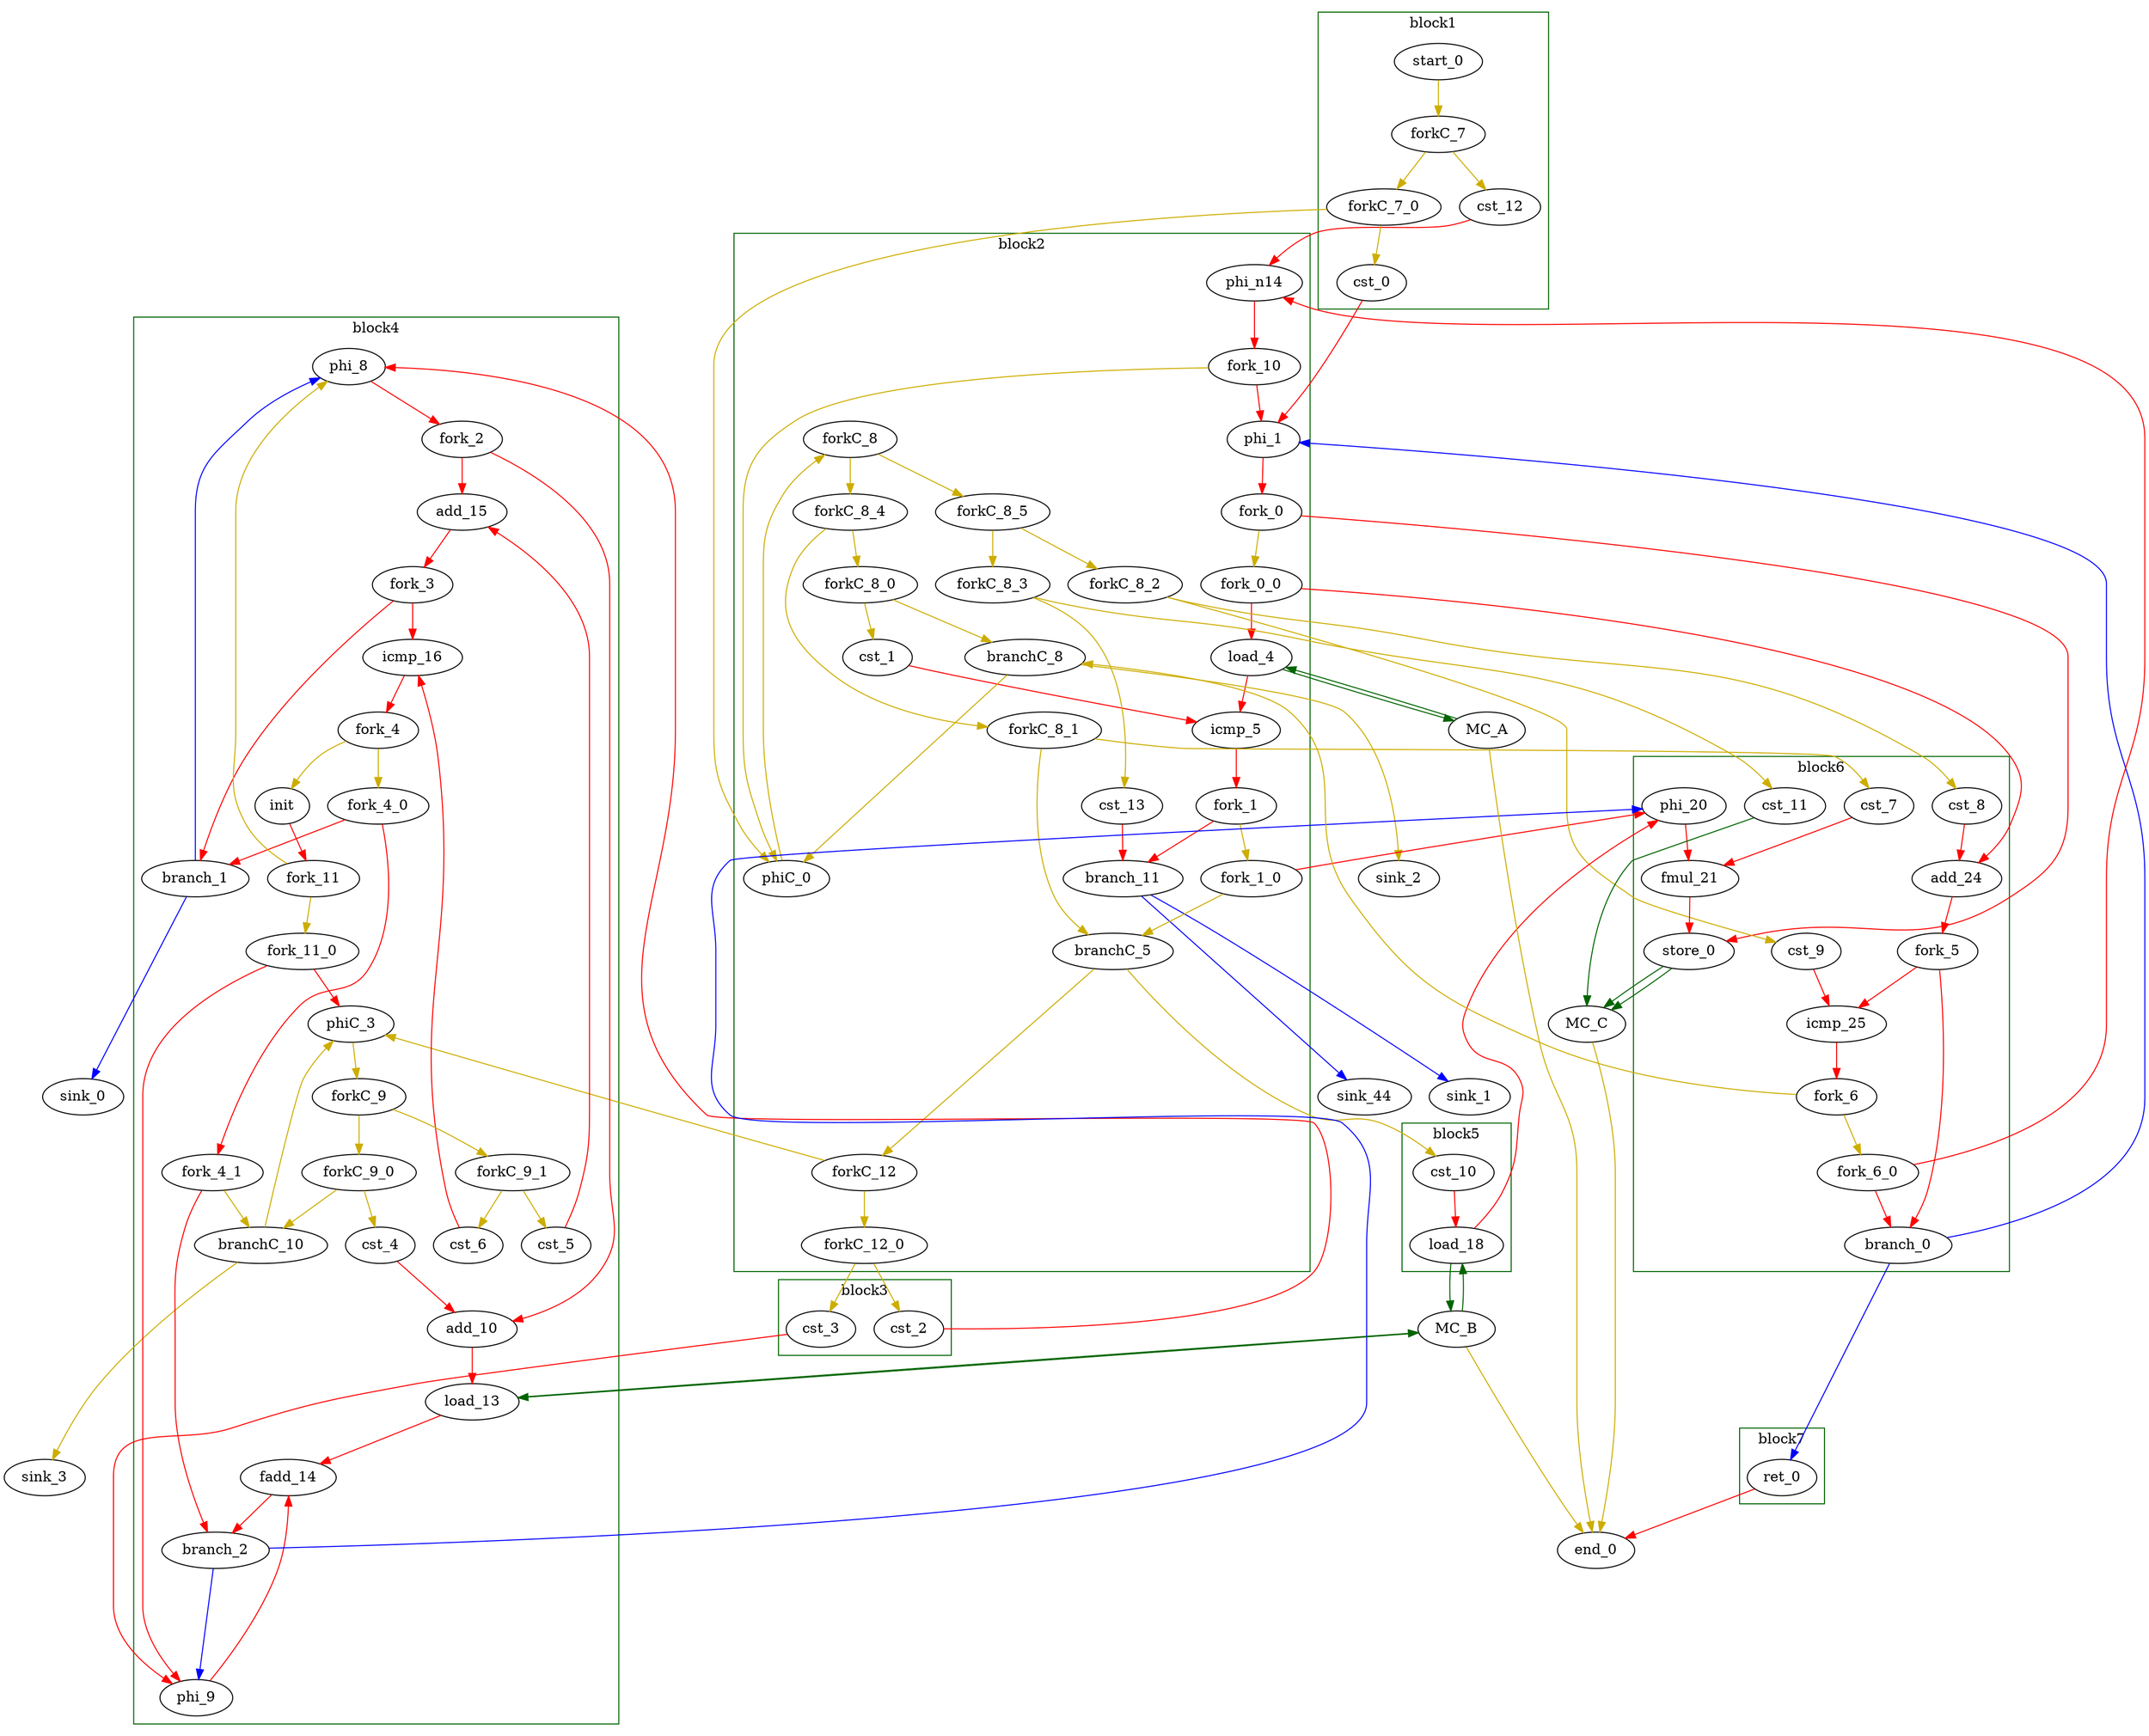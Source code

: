 Digraph G {
	splines=spline;
//DHLS version: 0.1.1" [shape = "none" pos = "20,20!"]

	subgraph cluster_0 {
	color = "darkgreen";
		label = "block1";
		"cst_0" [type = "Constant", bbID= 1, in = "in1:32", out = "out1:32", value = "0x00000000", tagged=false, taggers_num=0, tagger_id=-1];
		"start_0" [type = "Entry", control= "true", bbID= 1, in = "in1:0", out = "out1:0", tagged=false, taggers_num=0, tagger_id=-1];
		"cst_12" [type = "Constant", bbID= 1, in = "in1:32", out = "out1:32", value = "0x00000000", tagged=false, taggers_num=0, tagger_id=-1];
		"forkC_7_0" [type = "fork Bool 2", bbID= 1, in = "in1:0", out = "out1:0 out2:0", tagged = false, taggers_num = 0, tagger_id = -1];
		"forkC_7" [type = "fork Bool 2", bbID= 1, in = "in1:0", out = "out1:0 out2:0", tagged = false, taggers_num = 0, tagger_id = -1];

	}

	subgraph cluster_1 {
	color = "darkgreen";
		label = "block2";
		"phi_1" [type = "mux T", bbID= 2, in = "in1?:1 in2:32 in3:32 ", out = "out1:32", delay=0.366, tagged=false, taggers_num=0, tagger_id=-1];
		"load_4" [type = "Operator", bbID= 2, op = "mc_load_op",bbID= 2, portId= 0, offset= 0, in = "in1:32 in2:32", out = "out1:32 out2:32 ", delay=0.000, latency=2, II=1, tagged=false, taggers_num=0, tagger_id=-1];
		"cst_1" [type = "Constant", bbID= 2, in = "in1:32", out = "out1:32", value = "0x00000000", tagged=false, taggers_num=0, tagger_id=-1];
		"icmp_5" [type = "Operator", bbID= 2, op = "icmp_sgt_op", in = "in1:32 in2:32 ", out = "out1:1 ", delay=1.530, latency=0, II=1, tagged=false, taggers_num=0, tagger_id=-1];
		"phiC_0" [type = "mux T", bbID= 2, in = "in1?:1 in2:0 in3:0 ", out = "out1:0", delay=0.166, tagged=false, taggers_num=0, tagger_id=-1];
		"phi_n14" [type = "Merge", bbID= 2, in = "in1:32 in2:32 ", out = "out1:32", delay=0.366, tagged=false, taggers_num=0, tagger_id=-1];
		"branchC_5" [type = "branch T", bbID= 2,  in = "in1:0 in2?:1*i", out = "out1+:0 out2-:0", tagged=false, taggers_num=0, tagger_id=-1];
		"branchC_8" [type = "branch T", bbID= 2,  in = "in1:0 in2?:1*i", out = "out1+:0 out2-:0", tagged=false, taggers_num=0, tagger_id=-1];
		"cst_13" [type = "Constant", bbID= 2, in = "in1:32", out = "out1:32", value = "0x00000000", tagged=false, taggers_num=0, tagger_id=-1];
		"branch_11" [type = "branch T", bbID= 2,  in = "in1:32 in2?:1", out = "out1+:32 out2-:32", tagged=false, taggers_num=0, tagger_id=-1];
		"fork_0_0" [type = "fork Bool 2", bbID= 2, in = "in1:32", out = "out1:32 out2:32", tagged = false, taggers_num = 0, tagger_id = -1];
		"fork_0" [type = "fork Bool 2", bbID= 2, in = "in1:32", out = "out1:32 out2:32", tagged = false, taggers_num = 0, tagger_id = -1];
		"fork_1_0" [type = "fork Bool 2", bbID= 2, in = "in1:32", out = "out1:32 out2:32", tagged = false, taggers_num = 0, tagger_id = -1];
		"fork_1" [type = "fork Bool 2", bbID= 2, in = "in1:32", out = "out1:32 out2:32", tagged = false, taggers_num = 0, tagger_id = -1];
		"forkC_8_0" [type = "fork Bool 2", bbID= 2, in = "in1:0", out = "out1:0 out2:0", tagged = false, taggers_num = 0, tagger_id = -1];
		"forkC_8_1" [type = "fork Bool 2", bbID= 2, in = "in1:0", out = "out1:0 out2:0", tagged = false, taggers_num = 0, tagger_id = -1];
		"forkC_8_2" [type = "fork Bool 2", bbID= 2, in = "in1:0", out = "out1:0 out2:0", tagged = false, taggers_num = 0, tagger_id = -1];
		"forkC_8_3" [type = "fork Bool 2", bbID= 2, in = "in1:0", out = "out1:0 out2:0", tagged = false, taggers_num = 0, tagger_id = -1];
		"forkC_8_4" [type = "fork Bool 2", bbID= 2, in = "in1:0", out = "out1:0 out2:0", tagged = false, taggers_num = 0, tagger_id = -1];
		"forkC_8_5" [type = "fork Bool 2", bbID= 2, in = "in1:0", out = "out1:0 out2:0", tagged = false, taggers_num = 0, tagger_id = -1];
		"forkC_8" [type = "fork Bool 2", bbID= 2, in = "in1:0", out = "out1:0 out2:0", tagged = false, taggers_num = 0, tagger_id = -1];
		"fork_10" [type = "fork Bool 2", bbID= 2, in = "in1:32", out = "out1:32 out2:32 ", tagged=false, taggers_num=0, tagger_id=-1];
		"forkC_12_0" [type = "fork Bool 2", bbID= 2, in = "in1:0", out = "out1:0 out2:0", tagged = false, taggers_num = 1, tagger_id = -1];
		"forkC_12" [type = "fork Bool 2", bbID= 2, in = "in1:0", out = "out1:0 out2:0", tagged = false, taggers_num = 1, tagger_id = -1];

	}

	subgraph cluster_2 {
	color = "darkgreen";
		label = "block3";
		"cst_2" [type = "Constant", bbID= 3, in = "in1:32", out = "out1:32", value = "0x00000000", tagged=false, taggers_num=0, tagger_id=-1];
		"cst_3" [type = "Constant", bbID= 3, in = "in1:32", out = "out1:32", value = "0x00000000", tagged=false, taggers_num=0, tagger_id=-1];

	}

	subgraph cluster_3 {
	color = "darkgreen";
		label = "block4";
		"phi_8" [type = "mux T", bbID= 4, in = "in1?:1 in2:32 in3:32 ", out = "out1:32", delay=0.366, tagged=false, taggers_num=0, tagger_id=-1];
		"phi_9" [type = "mux T", bbID= 4, in = "in1?:1 in2:32 in3:32 ", out = "out1:32", delay=0.366, tagged=false, taggers_num=0, tagger_id=-1];
		"cst_4" [type = "Constant", bbID= 4, in = "in1:32", out = "out1:32", value = "0x00000001", tagged=false, taggers_num=0, tagger_id=-1];
		"add_10" [type = "Operator", bbID= 4, op = "add_op", in = "in1:32 in2:32 ", out = "out1:32 ", delay=1.693, latency=0, II=1, tagged=false, taggers_num=0, tagger_id=-1];
		"load_13" [type = "Operator", bbID= 4, op = "mc_load_op",bbID= 4, portId= 0, offset= 0, in = "in1:32 in2:32", out = "out1:32 out2:32 ", delay=0.000, latency=2, II=1, tagged=false, taggers_num=0, tagger_id=-1];
		"fadd_14" [type = "Operator", bbID= 4, op = "fadd_op", in = "in1:32 in2:32 ", out = "out1:32 ", delay=0.966, latency=10, II=1, tagged=false, taggers_num=0, tagger_id=-1];
		"cst_5" [type = "Constant", bbID= 4, in = "in1:32", out = "out1:32", value = "0x00000001", tagged=false, taggers_num=0, tagger_id=-1];
		"add_15" [type = "Operator", bbID= 4, op = "add_op", in = "in1:32 in2:32 ", out = "out1:32 ", delay=1.693, latency=0, II=1, tagged=false, taggers_num=0, tagger_id=-1];
		"cst_6" [type = "Constant", bbID= 4, in = "in1:32", out = "out1:32", value = "0x00000005", tagged=false, taggers_num=0, tagger_id=-1];
		"icmp_16" [type = "Operator", bbID= 4, op = "icmp_ult_op", in = "in1:32 in2:32 ", out = "out1:1 ", delay=1.530, latency=0, II=1, tagged=false, taggers_num=0, tagger_id=-1];
		"phiC_3" [type = "mux Bool", bbID= 4, in = "in1?:1 in2:0 in3:0 ", out = "out1:0", delay=0.166, tagged=false, taggers_num=0, tagger_id=-1];
		"branch_1" [type = "branch T", bbID= 4,  in = "in1:32 in2?:1", out = "out1+:32 out2-:32", tagged=false, taggers_num=0, tagger_id=-1];
		"init" [type = "init Bool false", bbID= 4, in = "in1:32 ", out = "out1:32", delay=0.366, tagged=false, taggers_num=0, tagger_id=-1];
		"branch_2" [type = "branch T", bbID= 4,  in = "in1:32 in2?:1", out = "out1+:32 out2-:32", tagged=false, taggers_num=0, tagger_id=-1];
		"branchC_10" [type = "branch Bool", bbID= 4,  in = "in1:0 in2?:1", out = "out1+:0 out2-:0", tagged=false, taggers_num=0, tagger_id=-1];
		"fork_2" [type = "fork Bool 2", bbID= 4, in = "in1:32", out = "out1:32 out2:32 ", tagged=false, taggers_num=0, tagger_id=-1];
		"fork_3" [type = "fork Bool 2", bbID= 4, in = "in1:32", out = "out1:32 out2:32 ", tagged=false, taggers_num=0, tagger_id=-1];
		"fork_4_0" [type = "fork Bool 2", bbID= 4, in = "in1:32", out = "out1:32 out2:32", tagged = false, taggers_num = 0, tagger_id = -1];
		"fork_4_1" [type = "fork Bool 2", bbID= 4, in = "in1:32", out = "out1:32 out2:32", tagged = false, taggers_num = 0, tagger_id = -1];
		"fork_4" [type = "fork Bool 2", bbID= 4, in = "in1:32", out = "out1:32 out2:32", tagged = false, taggers_num = 0, tagger_id = -1];
		"forkC_9_0" [type = "fork Bool 2", bbID= 4, in = "in1:0", out = "out1:0 out2:0", tagged = false, taggers_num = 0, tagger_id = -1];
		"forkC_9_1" [type = "fork Bool 2", bbID= 4, in = "in1:0", out = "out1:0 out2:0", tagged = false, taggers_num = 0, tagger_id = -1];
		"forkC_9" [type = "fork Bool 2", bbID= 4, in = "in1:0", out = "out1:0 out2:0", tagged = false, taggers_num = 0, tagger_id = -1];
		"fork_11_0" [type = "fork Bool 2", bbID= 4, in = "in1:32", out = "out1:32 out2:32", tagged = false, taggers_num = 0, tagger_id = -1];
		"fork_11" [type = "fork Bool 2", bbID= 4, in = "in1:32", out = "out1:32 out2:32", tagged = false, taggers_num = 0, tagger_id = -1];

	}

	subgraph cluster_4 {
	color = "darkgreen";
		label = "block5";
		"load_18" [type = "Operator", bbID= 5, op = "mc_load_op",bbID= 5, portId= 1, offset= 0, in = "in1:32 in2:32", out = "out1:32 out2:32 ", delay=0.000, latency=2, II=1, tagged=false, taggers_num=0, tagger_id=-1];
		"cst_10" [type = "Constant", bbID= 5, in = "in1:32", out = "out1:32", value = "0x00000000", tagged=false, taggers_num=0, tagger_id=-1];

	}

	subgraph cluster_5 {
	color = "darkgreen";
		label = "block6";
		"phi_20" [type = "mux T", bbID= 6, in = "in1?:1 in2:32 in3:32 ", out = "out1:32", delay=0.366, tagged=false, taggers_num=0, tagger_id=-1];
		"cst_7" [type = "Constant", bbID= 6, in = "in1:32", out = "out1:32", value = "0x40000000", tagged=false, taggers_num=0, tagger_id=-1];
		"fmul_21" [type = "Operator", bbID= 6, op = "fmul_op", in = "in1:32 in2:32 ", out = "out1:32 ", delay=0.966, latency=6, II=1, tagged=false, taggers_num=0, tagger_id=-1];
		"store_0" [type = "Operator", bbID= 6, op = "mc_store_op",bbID= 6, portId= 0, offset= 0, in = "in1:32 in2:32 ", out = "out1:32 out2:32 ", delay=0.000, latency=0, II=1, tagged=false, taggers_num=0, tagger_id=-1];
		"cst_8" [type = "Constant", bbID= 6, in = "in1:32", out = "out1:32", value = "0x00000001", tagged=false, taggers_num=0, tagger_id=-1];
		"add_24" [type = "Operator", bbID= 6, op = "add_op", in = "in1:32 in2:32 ", out = "out1:32 ", delay=1.693, latency=0, II=1, tagged=false, taggers_num=0, tagger_id=-1];
		"cst_9" [type = "Constant", bbID= 6, in = "in1:32", out = "out1:32", value = "0x00000032", tagged=false, taggers_num=0, tagger_id=-1];
		"icmp_25" [type = "Operator", bbID= 6, op = "icmp_ult_op", in = "in1:32 in2:32 ", out = "out1:1 ", delay=1.530, latency=0, II=1, tagged=false, taggers_num=0, tagger_id=-1];
		"cst_11" [type = "Constant", bbID= 6, in = "in1:32", out = "out1:32", value = "0x00000001", tagged=false, taggers_num=0, tagger_id=-1];
		"branch_0" [type = "branch T", bbID= 6,  in = "in1:32 in2?:1*i", out = "out1+:32 out2-:32", tagged=false, taggers_num=0, tagger_id=-1];
		"fork_5" [type = "fork Bool 2", bbID= 6, in = "in1:32", out = "out1:32 out2:32 ", tagged=false, taggers_num=0, tagger_id=-1];
		"fork_6_0" [type = "fork Bool 2", bbID= 6, in = "in1:32", out = "out1:32 out2:32", tagged = false, taggers_num = 0, tagger_id = -1];
		"fork_6" [type = "fork Bool 2", bbID= 6, in = "in1:32", out = "out1:32 out2:32", tagged = false, taggers_num = 0, tagger_id = -1];

	}

	subgraph cluster_6 {
	color = "darkgreen";
		label = "block7";
		"ret_0" [type = "Operator", bbID= 7, op = "ret_op", in = "in1:32 ", out = "out1:32 ", delay=0.000, latency=0, II=1, tagged=false, taggers_num=0, tagger_id=-1];

	}
	"MC_A" [type = "MC", bbID= 0, in = "in1:32*l0a ", out = "out1:32*l0d out2:0*e ", memory = "A", bbcount = 0, ldcount = 1, stcount = 0];
	"MC_B" [type = "MC", bbID= 0, in = "in1:32*l0a in2:32*l1a ", out = "out1:32*l0d out2:32*l1d out3:0*e ", memory = "B", bbcount = 0, ldcount = 2, stcount = 0];
	"MC_C" [type = "MC", bbID= 0, in = "in1:32*c0 in2:32*s0a in3:32*s0d ", out = "out1:0*e ", memory = "C", bbcount = 1, ldcount = 0, stcount = 1];
	"sink_0" [type = "Sink", bbID= 0, in = "in1:32"];
	"sink_1" [type = "Sink", bbID= 0, in = "in1:32"];
	"sink_44" [type = "Sink", bbID= 0, in = "in1:32"];
	"sink_2" [type = "Sink", bbID= 0, in = "in1:0"];
	"sink_3" [type = "Sink", bbID= 0, in = "in1:0"];
	"end_0" [type = "Exit", bbID= 0, in = "in1:0*e in2:0*e in3:0*e  in4:32 ", out = "out1:32" ];

	"load_4" -> "MC_A" [color = "darkgreen", mem_address = "true", from = "out2", to = "in1"];
	"MC_A" -> "load_4" [color = "darkgreen", mem_address = "false", from = "out1", to = "in1"];
	"load_13" -> "MC_B" [color = "darkgreen", mem_address = "true", from = "out2", to = "in1"];
	"MC_B" -> "load_13" [color = "darkgreen", mem_address = "false", from = "out1", to = "in1"];
	"load_18" -> "MC_B" [color = "darkgreen", mem_address = "true", from = "out2", to = "in2"];
	"MC_B" -> "load_18" [color = "darkgreen", mem_address = "false", from = "out2", to = "in1"];
	"store_0" -> "MC_C" [color = "darkgreen", mem_address = "true", from = "out2", to = "in2"];
	"store_0" -> "MC_C" [color = "darkgreen", mem_address = "false", from = "out1", to = "in3"];
	"MC_A" -> "end_0" [color = "gold3", from = "out2", to = "in1"];
	"MC_B" -> "end_0" [color = "gold3", from = "out3", to = "in2"];
	"cst_11" -> "MC_C" [color = "darkgreen", from = "out1", to = "in1"];
	"MC_C" -> "end_0" [color = "gold3", from = "out1", to = "in3"];
	"cst_0" -> "phi_1" [color = "red", from = "out1", to = "in2"];
	"phi_1" -> "fork_0" [color = "red", from = "out1", to = "in1"];
	"load_4" -> "icmp_5" [color = "red", from = "out1", to = "in1"];
	"cst_1" -> "icmp_5" [color = "red", from = "out1", to = "in2"];
	"icmp_5" -> "fork_1" [color = "red", from = "out1", to = "in1"];
	"cst_2" -> "phi_8" [color = "red", from = "out1", to = "in2"];
	"phi_8" -> "fork_2" [color = "red", from = "out1", to = "in1"];
	"cst_3" -> "phi_9" [color = "red", from = "out1", to = "in2"];
	"phi_9" -> "fadd_14" [color = "red", from = "out1", to = "in1"];
	"cst_4" -> "add_10" [color = "red", from = "out1", to = "in2"];
	"add_10" -> "load_13" [color = "red", from = "out1", to = "in2"];
	"load_13" -> "fadd_14" [color = "red", from = "out1", to = "in2"];
	"fadd_14" -> "branch_2" [color = "red", from = "out1", to = "in1"];
	"cst_5" -> "add_15" [color = "red", from = "out1", to = "in2"];
	"add_15" -> "fork_3" [color = "red", from = "out1", to = "in1"];
	"cst_6" -> "icmp_16" [color = "red", from = "out1", to = "in2"];
	"icmp_16" -> "fork_4" [color = "red", from = "out1", to = "in1"];
	"load_18" -> "phi_20" [color = "red", from = "out1", to = "in2"];
	"phi_20" -> "fmul_21" [color = "red", from = "out1", to = "in1"];
	"cst_7" -> "fmul_21" [color = "red", from = "out1", to = "in2"];
	"fmul_21" -> "store_0" [color = "red", from = "out1", to = "in1"];
	"cst_8" -> "add_24" [color = "red", from = "out1", to = "in2"];
	"add_24" -> "fork_5" [color = "red", from = "out1", to = "in1"];
	"cst_9" -> "icmp_25" [color = "red", from = "out1", to = "in2"];
	"icmp_25" -> "fork_6" [color = "red", from = "out1", to = "in1"];
	"ret_0" -> "end_0" [color = "red", from = "out1", to = "in4"];
	"cst_10" -> "load_18" [color = "red", from = "out1", to = "in2"];
	"start_0" -> "forkC_7" [color = "gold3", from = "out1", to = "in1"];
	"phiC_0" -> "forkC_8" [color = "gold3", from = "out1", to = "in1"];
	"phiC_3" -> "forkC_9" [color = "gold3", from = "out1", to = "in1"];
	"branch_0" -> "ret_0" [color = "blue", minlen = 3, from = "out1", to = "in1"];
	"branch_0" -> "phi_1" [color = "blue", minlen = 3, from = "out2", to = "in3"];
	"phi_n14" -> "fork_10" [color = "red", from = "out1", to = "in1"];
	"cst_12" -> "phi_n14" [color = "red", from = "out1", to = "in1"];
	"branch_1" -> "sink_0" [color = "blue", minlen = 3, from = "out2", to = "in1"];
	"branch_1" -> "phi_8" [color = "blue", minlen = 3, from = "out1", to = "in3"];
	"init" -> "fork_11" [color = "red", from = "out1", to = "in1"];
	"branch_2" -> "phi_20" [color = "blue", minlen = 3, from = "out2", to = "in3"];
	"branch_2" -> "phi_9" [color = "blue", minlen = 3, from = "out1", to = "in3"];
	"branchC_5" -> "cst_10" [color = "gold3", minlen = 3, from = "out1", to = "in1"];
	"branchC_5" -> "forkC_12" [color = "gold3", minlen = 3, from = "out2", to = "in1"];
	"branchC_8" -> "sink_2" [color = "gold3", minlen = 3, from = "out1", to = "in1"];
	"branchC_8" -> "phiC_0" [color = "gold3", minlen = 3, from = "out2", to = "in3"];
	"branchC_10" -> "sink_3" [color = "gold3", minlen = 3, from = "out2", to = "in1"];
	"branchC_10" -> "phiC_3" [color = "gold3", minlen = 3, from = "out1", to = "in3"];
	"cst_13" -> "branch_11" [color = "red", from = "out1", to = "in1"];
	"branch_11" -> "sink_44" [color = "blue", minlen = 3, from = "out1", to = "in1"];
	"branch_11" -> "sink_1" [color = "blue", minlen = 3, from = "out2", to = "in1"];
    "fork_0_0" -> "add_24" [color = "red", from = "out1", to = "in1"];
    "fork_0_0" -> "load_4" [color = "red", from = "out2", to = "in2"];
    "fork_0" -> store_0 [color = red, from = "out1", to = in2];
    "fork_0" -> "fork_0_0" [color = "gold3", from = "out2", to = "in1"];
    "fork_1_0" -> "branchC_5" [color = "gold3", from = "out1", to = "in2"];
    "fork_1_0" -> "phi_20" [color = "red", from = "out2", to = "in1"];
    "fork_1" -> branch_11 [color = red, from = "out1", to = in2];
    "fork_1" -> "fork_1_0" [color = "gold3", from = "out2", to = "in1"];
	"fork_2" -> "add_10" [color = "red", from = "out1", to = "in1"];
	"fork_2" -> "add_15" [color = "red", from = "out2", to = "in1"];
	"fork_3" -> "icmp_16" [color = "red", from = "out1", to = "in1"];
	"fork_3" -> "branch_1" [color = "red", from = "out2", to = "in1"];
    "fork_4_0" -> "branch_1" [color = "red", from = "out1", to = "in2"];
    "fork_4_0" -> "fork_4_1" [color = "red", from = "out2", to = "in1"];
    "fork_4_1" -> "branch_2" [color = "red", from = "out1", to = "in2"];
    "fork_4_1" -> "branchC_10" [color = "gold3", from = "out2", to = "in2"];
    "fork_4" -> "fork_4_0" [color = "gold3", from = "out1", to = "in1"];
    "fork_4" -> "init" [color = "gold3", from = "out2", to = "in1"];
	"fork_5" -> "icmp_25" [color = "red", from = "out1", to = "in1"];
	"fork_5" -> "branch_0" [color = "red", from = "out2", to = "in1"];
    "fork_6_0" -> "branch_0" [color = "red", from = "out1", to = "in2"];
    "fork_6_0" -> "phi_n14" [color = "red", from = "out2", to = "in2"];
    "fork_6" -> branchC_8 [color = gold3, from = "out1", to = in2];
    "fork_6" -> "fork_6_0" [color = "gold3", from = "out2", to = "in1"];
    "forkC_7_0" -> "cst_0" [color = "gold3", from = "out1", to = "in1"];
    "forkC_7_0" -> "phiC_0" [color = "gold3", from = "out2", to = "in2"];
    "forkC_7" -> cst_12 [color = gold3, from = "out1", to = in1];
    "forkC_7" -> "forkC_7_0" [color = "gold3", from = "out2", to = "in1"];
    "forkC_8_0" -> "cst_1" [color = "gold3", from = "out1", to = "in1"];
    "forkC_8_0" -> "branchC_8" [color = "gold3", from = "out2", to = "in1"];
    "forkC_8_1" -> "branchC_5" [color = "gold3", from = "out1", to = "in1"];
    "forkC_8_1" -> "cst_7" [color = "gold3", from = "out2", to = "in1"];
    "forkC_8_2" -> "cst_8" [color = "gold3", from = "out1", to = "in1"];
    "forkC_8_2" -> "cst_9" [color = "gold3", from = "out2", to = "in1"];
    "forkC_8_3" -> "cst_11" [color = "gold3", from = "out1", to = "in1"];
    "forkC_8_3" -> "cst_13" [color = "gold3", from = "out2", to = "in1"];
    "forkC_8_4" -> "forkC_8_0" [color = "gold3", from = "out1", to = "in1"];
    "forkC_8_4" -> "forkC_8_1" [color = "gold3", from = "out2", to = "in1"];
    "forkC_8_5" -> "forkC_8_2" [color = "gold3", from = "out1", to = "in1"];
    "forkC_8_5" -> "forkC_8_3" [color = "gold3", from = "out2", to = "in1"];
    "forkC_8" -> "forkC_8_4" [color = "gold3", from = "out1", to = "in1"];
    "forkC_8" -> "forkC_8_5" [color = "gold3", from = "out2", to = "in1"];
    "forkC_9_0" -> "cst_4" [color = "gold3", from = "out1", to = "in1"];
    "forkC_9_0" -> "branchC_10" [color = "gold3", from = "out2", to = "in1"];
    "forkC_9_1" -> "cst_5" [color = "gold3", from = "out1", to = "in1"];
    "forkC_9_1" -> "cst_6" [color = "gold3", from = "out2", to = "in1"];
    "forkC_9" -> "forkC_9_0" [color = "gold3", from = "out1", to = "in1"];
    "forkC_9" -> "forkC_9_1" [color = "gold3", from = "out2", to = "in1"];
	"fork_10" -> "phi_1" [color = "red", from = "out1", to = "in1"];
	"fork_10" -> "phiC_0" [color = "gold3", from = "out2", to = "in1"];
    "fork_11_0" -> "phiC_3" [color = "red", from = "out2", to = "in1"];
    "fork_11_0" -> "phi_9" [color = "red", from = "out1", to = "in1"];
    "fork_11" -> "phi_8" [color = gold3, from = "out1", to = in1];
    "fork_11" -> "fork_11_0" [color = "gold3", from = "out2", to = "in1"];
    "forkC_12_0" -> "cst_2" [color = "gold3", from = "out1", to = "in1"];
    "forkC_12_0" -> "cst_3" [color = "gold3", from = "out2", to = "in1"];
    "forkC_12" -> phiC_3 [color = gold3, from = "out1", to = in2];
    "forkC_12" -> "forkC_12_0" [color = "gold3", from = "out2", to = "in1"];

}